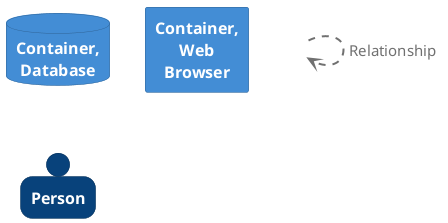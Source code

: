 @startuml
set separator none

skinparam {
  shadowing false
  arrowFontSize 15
  defaultTextAlignment center
  wrapWidth 100
  maxMessageSize 100
}
hide stereotype

skinparam rectangle<<_transparent>> {
  BorderColor transparent
  BackgroundColor transparent
  FontColor transparent
}

skinparam database<<1>> {
  BackgroundColor #438dd5
  FontColor #ffffff
  BorderColor #2e6295
}
database "==Container, Database" <<1>>

skinparam rectangle<<2>> {
  BackgroundColor #438dd5
  FontColor #ffffff
  BorderColor #2e6295
}
rectangle "==Container, Web Browser" <<2>>

skinparam person<<3>> {
  BackgroundColor #08427b
  FontColor #ffffff
  BorderColor #052e56
}
person "==Person" <<3>>

rectangle "." <<_transparent>> as 4
4 .[#707070,thickness=2].> 4 : "<color:#707070>Relationship"


@enduml